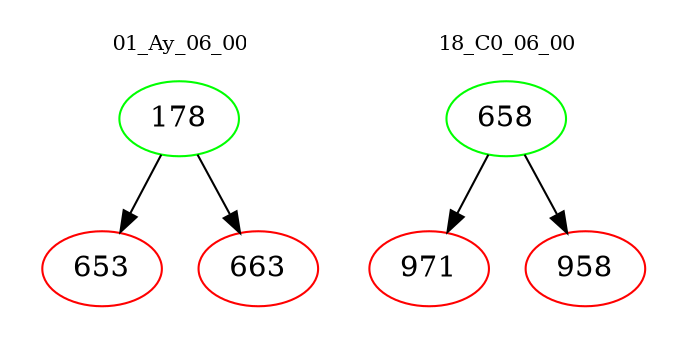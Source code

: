 digraph{
subgraph cluster_0 {
color = white
label = "01_Ay_06_00";
fontsize=10;
T0_178 [label="178", color="green"]
T0_178 -> T0_653 [color="black"]
T0_653 [label="653", color="red"]
T0_178 -> T0_663 [color="black"]
T0_663 [label="663", color="red"]
}
subgraph cluster_1 {
color = white
label = "18_C0_06_00";
fontsize=10;
T1_658 [label="658", color="green"]
T1_658 -> T1_971 [color="black"]
T1_971 [label="971", color="red"]
T1_658 -> T1_958 [color="black"]
T1_958 [label="958", color="red"]
}
}
